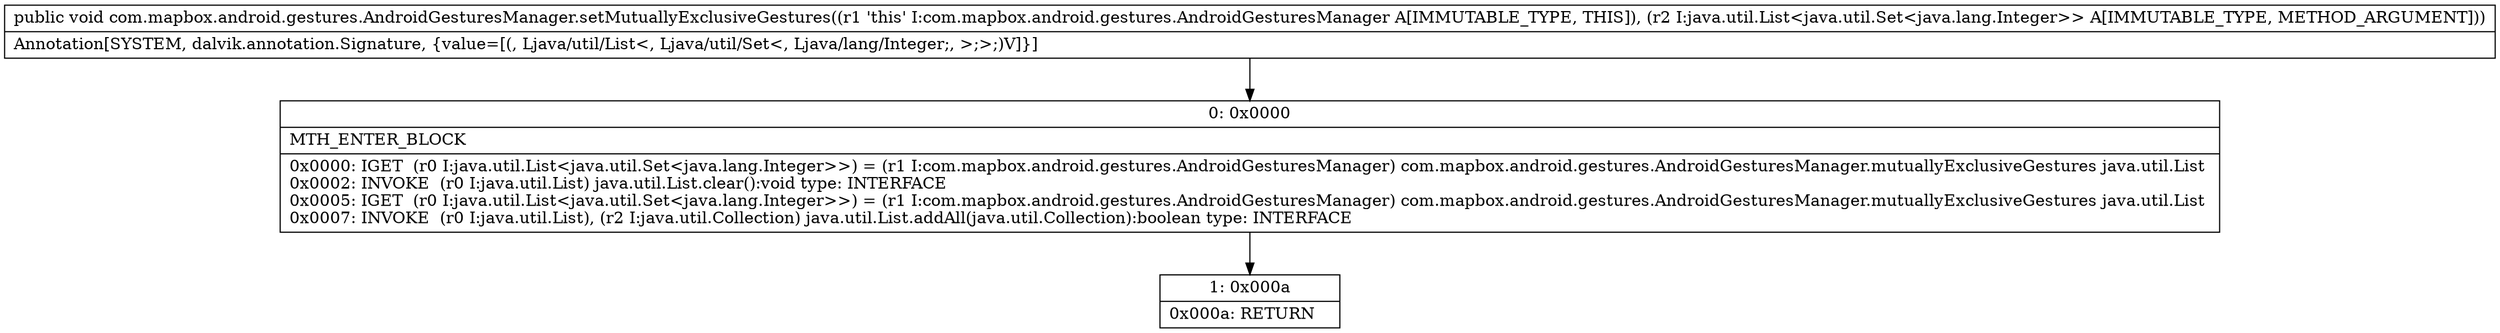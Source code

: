 digraph "CFG forcom.mapbox.android.gestures.AndroidGesturesManager.setMutuallyExclusiveGestures(Ljava\/util\/List;)V" {
Node_0 [shape=record,label="{0\:\ 0x0000|MTH_ENTER_BLOCK\l|0x0000: IGET  (r0 I:java.util.List\<java.util.Set\<java.lang.Integer\>\>) = (r1 I:com.mapbox.android.gestures.AndroidGesturesManager) com.mapbox.android.gestures.AndroidGesturesManager.mutuallyExclusiveGestures java.util.List \l0x0002: INVOKE  (r0 I:java.util.List) java.util.List.clear():void type: INTERFACE \l0x0005: IGET  (r0 I:java.util.List\<java.util.Set\<java.lang.Integer\>\>) = (r1 I:com.mapbox.android.gestures.AndroidGesturesManager) com.mapbox.android.gestures.AndroidGesturesManager.mutuallyExclusiveGestures java.util.List \l0x0007: INVOKE  (r0 I:java.util.List), (r2 I:java.util.Collection) java.util.List.addAll(java.util.Collection):boolean type: INTERFACE \l}"];
Node_1 [shape=record,label="{1\:\ 0x000a|0x000a: RETURN   \l}"];
MethodNode[shape=record,label="{public void com.mapbox.android.gestures.AndroidGesturesManager.setMutuallyExclusiveGestures((r1 'this' I:com.mapbox.android.gestures.AndroidGesturesManager A[IMMUTABLE_TYPE, THIS]), (r2 I:java.util.List\<java.util.Set\<java.lang.Integer\>\> A[IMMUTABLE_TYPE, METHOD_ARGUMENT]))  | Annotation[SYSTEM, dalvik.annotation.Signature, \{value=[(, Ljava\/util\/List\<, Ljava\/util\/Set\<, Ljava\/lang\/Integer;, \>;\>;)V]\}]\l}"];
MethodNode -> Node_0;
Node_0 -> Node_1;
}

